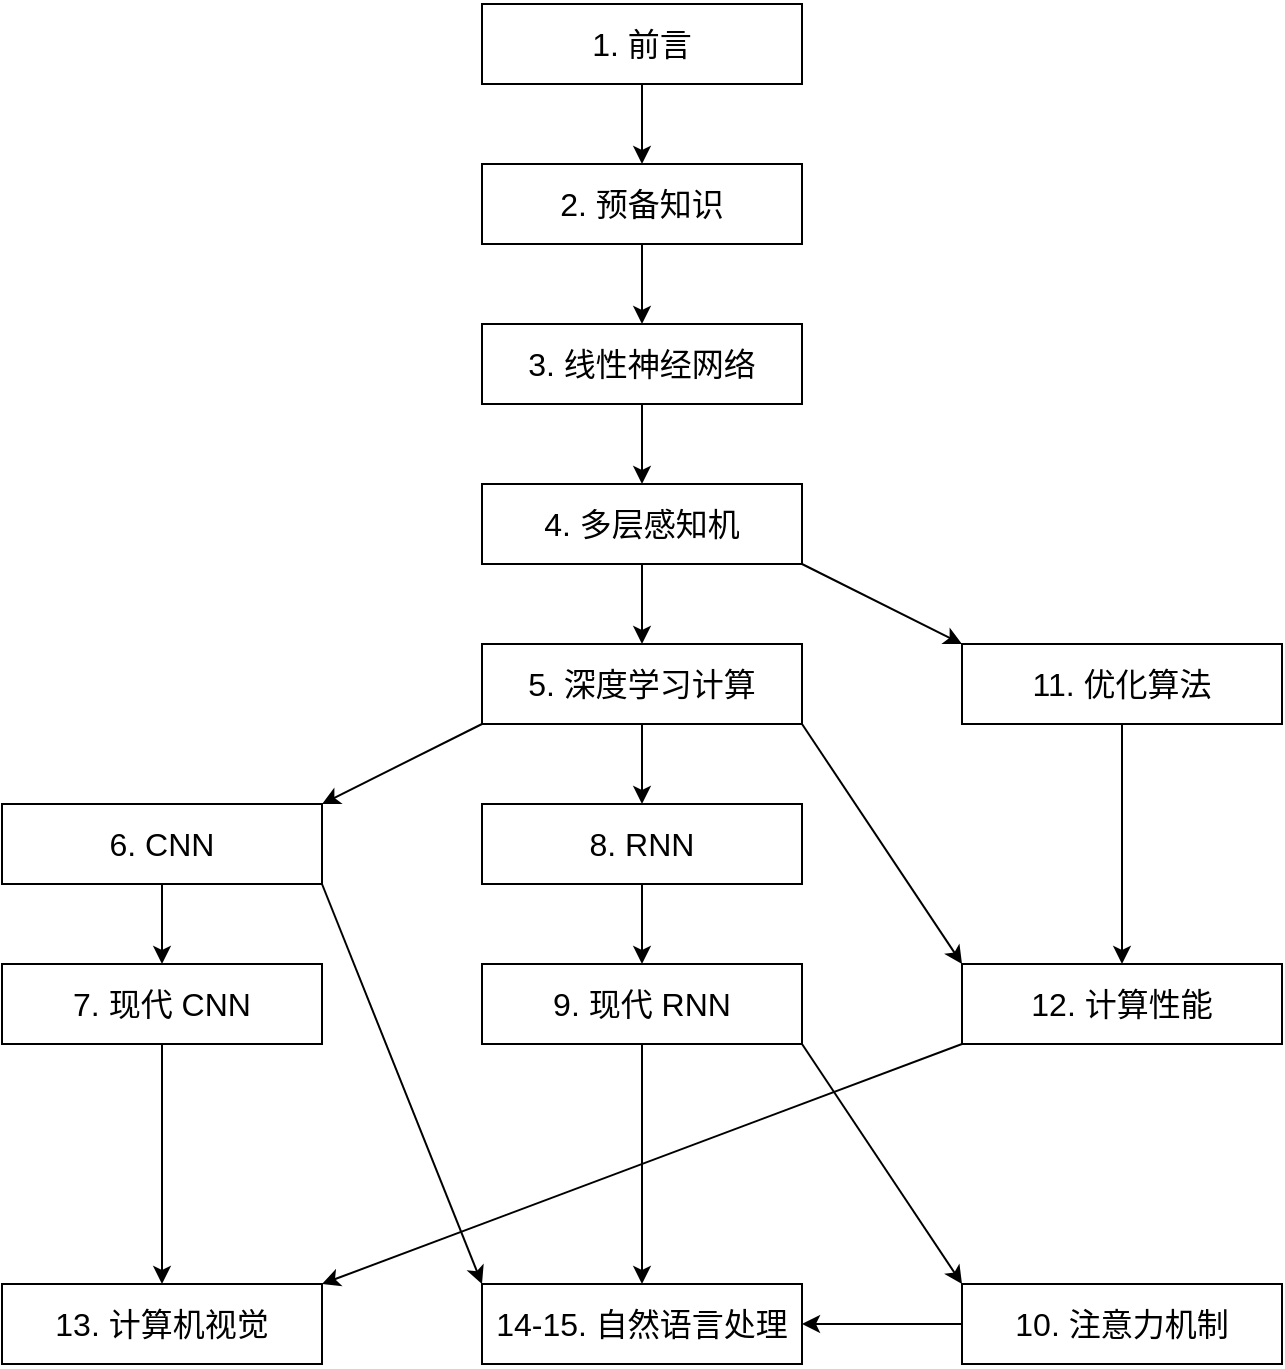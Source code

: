 <mxfile>
    <diagram id="ZZVRp5MmOj2BdVVu1Mc2" name="Page-1">
        <mxGraphModel dx="818" dy="984" grid="1" gridSize="10" guides="1" tooltips="1" connect="1" arrows="1" fold="1" page="1" pageScale="1" pageWidth="850" pageHeight="1100" background="none" math="0" shadow="0">
            <root>
                <mxCell id="0"/>
                <mxCell id="1" parent="0"/>
                <mxCell id="13" value="" style="edgeStyle=none;html=1;fontSize=16;" edge="1" parent="1" source="3" target="8">
                    <mxGeometry relative="1" as="geometry"/>
                </mxCell>
                <mxCell id="3" value="&lt;p&gt;&lt;font style=&quot;font-size: 16px;&quot;&gt;1. 前言&lt;/font&gt;&lt;/p&gt;" style="rounded=0;whiteSpace=wrap;html=1;" vertex="1" parent="1">
                    <mxGeometry x="320" y="40" width="160" height="40" as="geometry"/>
                </mxCell>
                <mxCell id="14" style="edgeStyle=none;html=1;exitX=0.5;exitY=1;exitDx=0;exitDy=0;entryX=0.5;entryY=0;entryDx=0;entryDy=0;fontSize=16;" edge="1" parent="1" source="8" target="11">
                    <mxGeometry relative="1" as="geometry"/>
                </mxCell>
                <mxCell id="8" value="&lt;p&gt;&lt;font style=&quot;font-size: 16px;&quot;&gt;2. 预备知识&lt;/font&gt;&lt;/p&gt;" style="rounded=0;whiteSpace=wrap;html=1;" vertex="1" parent="1">
                    <mxGeometry x="320" y="120" width="160" height="40" as="geometry"/>
                </mxCell>
                <mxCell id="15" style="edgeStyle=none;html=1;exitX=0.5;exitY=1;exitDx=0;exitDy=0;entryX=0.5;entryY=0;entryDx=0;entryDy=0;fontSize=16;" edge="1" parent="1" source="11" target="12">
                    <mxGeometry relative="1" as="geometry"/>
                </mxCell>
                <mxCell id="11" value="&lt;p&gt;&lt;font style=&quot;font-size: 16px;&quot;&gt;3. 线性神经网络&lt;/font&gt;&lt;/p&gt;" style="rounded=0;whiteSpace=wrap;html=1;" vertex="1" parent="1">
                    <mxGeometry x="320" y="200" width="160" height="40" as="geometry"/>
                </mxCell>
                <mxCell id="19" style="edgeStyle=none;html=1;exitX=0.5;exitY=1;exitDx=0;exitDy=0;entryX=0.5;entryY=0;entryDx=0;entryDy=0;fontSize=16;" edge="1" parent="1" source="12" target="17">
                    <mxGeometry relative="1" as="geometry"/>
                </mxCell>
                <mxCell id="34" style="edgeStyle=none;html=1;exitX=1;exitY=1;exitDx=0;exitDy=0;entryX=0;entryY=0;entryDx=0;entryDy=0;fontSize=16;" edge="1" parent="1" source="12" target="22">
                    <mxGeometry relative="1" as="geometry"/>
                </mxCell>
                <mxCell id="12" value="&lt;p&gt;&lt;font style=&quot;font-size: 16px;&quot;&gt;4. 多层感知机&lt;/font&gt;&lt;/p&gt;" style="rounded=0;whiteSpace=wrap;html=1;" vertex="1" parent="1">
                    <mxGeometry x="320" y="280" width="160" height="40" as="geometry"/>
                </mxCell>
                <mxCell id="16" style="edgeStyle=none;html=1;exitX=0.5;exitY=1;exitDx=0;exitDy=0;entryX=0.5;entryY=0;entryDx=0;entryDy=0;fontSize=16;" edge="1" parent="1" source="17" target="18">
                    <mxGeometry relative="1" as="geometry"/>
                </mxCell>
                <mxCell id="35" style="edgeStyle=none;html=1;exitX=1;exitY=1;exitDx=0;exitDy=0;entryX=0;entryY=0;entryDx=0;entryDy=0;fontSize=16;" edge="1" parent="1" source="17" target="28">
                    <mxGeometry relative="1" as="geometry"/>
                </mxCell>
                <mxCell id="36" style="edgeStyle=none;html=1;exitX=0;exitY=1;exitDx=0;exitDy=0;entryX=1;entryY=0;entryDx=0;entryDy=0;fontSize=16;" edge="1" parent="1" source="17" target="23">
                    <mxGeometry relative="1" as="geometry"/>
                </mxCell>
                <mxCell id="17" value="&lt;p&gt;&lt;font style=&quot;font-size: 16px;&quot;&gt;5. 深度学习计算&lt;/font&gt;&lt;/p&gt;" style="rounded=0;whiteSpace=wrap;html=1;" vertex="1" parent="1">
                    <mxGeometry x="320" y="360" width="160" height="40" as="geometry"/>
                </mxCell>
                <mxCell id="18" value="&lt;p&gt;&lt;font style=&quot;font-size: 16px;&quot;&gt;8. RNN&lt;/font&gt;&lt;/p&gt;" style="rounded=0;whiteSpace=wrap;html=1;" vertex="1" parent="1">
                    <mxGeometry x="320" y="440" width="160" height="40" as="geometry"/>
                </mxCell>
                <mxCell id="20" style="edgeStyle=none;html=1;exitX=0.5;exitY=1;exitDx=0;exitDy=0;entryX=0.5;entryY=0;entryDx=0;entryDy=0;fontSize=16;" edge="1" parent="1" target="21" source="18">
                    <mxGeometry relative="1" as="geometry">
                        <mxPoint x="400" y="480" as="sourcePoint"/>
                    </mxGeometry>
                </mxCell>
                <mxCell id="31" value="" style="edgeStyle=none;html=1;fontSize=16;" edge="1" parent="1" source="21" target="30">
                    <mxGeometry relative="1" as="geometry"/>
                </mxCell>
                <mxCell id="40" style="edgeStyle=none;html=1;exitX=1;exitY=1;exitDx=0;exitDy=0;entryX=0;entryY=0;entryDx=0;entryDy=0;fontSize=16;" edge="1" parent="1" source="21" target="32">
                    <mxGeometry relative="1" as="geometry"/>
                </mxCell>
                <mxCell id="21" value="&lt;p&gt;&lt;font style=&quot;font-size: 16px;&quot;&gt;9. 现代 RNN&lt;/font&gt;&lt;/p&gt;" style="rounded=0;whiteSpace=wrap;html=1;" vertex="1" parent="1">
                    <mxGeometry x="320" y="520" width="160" height="40" as="geometry"/>
                </mxCell>
                <mxCell id="29" value="" style="edgeStyle=none;html=1;fontSize=16;" edge="1" parent="1" source="22" target="28">
                    <mxGeometry relative="1" as="geometry"/>
                </mxCell>
                <mxCell id="22" value="&lt;p&gt;&lt;font style=&quot;font-size: 16px;&quot;&gt;11. 优化算法&lt;/font&gt;&lt;/p&gt;" style="rounded=0;whiteSpace=wrap;html=1;" vertex="1" parent="1">
                    <mxGeometry x="560" y="360" width="160" height="40" as="geometry"/>
                </mxCell>
                <mxCell id="27" style="edgeStyle=none;html=1;exitX=0.5;exitY=1;exitDx=0;exitDy=0;entryX=0.5;entryY=0;entryDx=0;entryDy=0;fontSize=16;" edge="1" parent="1" source="23" target="24">
                    <mxGeometry relative="1" as="geometry"/>
                </mxCell>
                <mxCell id="37" style="edgeStyle=none;html=1;exitX=1;exitY=1;exitDx=0;exitDy=0;entryX=0;entryY=0;entryDx=0;entryDy=0;fontSize=16;" edge="1" parent="1" source="23" target="30">
                    <mxGeometry relative="1" as="geometry"/>
                </mxCell>
                <mxCell id="23" value="&lt;p&gt;&lt;font style=&quot;font-size: 16px;&quot;&gt;6. CNN&lt;/font&gt;&lt;/p&gt;" style="rounded=0;whiteSpace=wrap;html=1;" vertex="1" parent="1">
                    <mxGeometry x="80" y="440" width="160" height="40" as="geometry"/>
                </mxCell>
                <mxCell id="26" value="" style="edgeStyle=none;html=1;fontSize=16;" edge="1" parent="1" source="24" target="25">
                    <mxGeometry relative="1" as="geometry"/>
                </mxCell>
                <mxCell id="24" value="&lt;p&gt;&lt;font style=&quot;font-size: 16px;&quot;&gt;7. 现代&amp;nbsp;&lt;/font&gt;&lt;span style=&quot;font-size: 16px; background-color: initial;&quot;&gt;CNN&lt;/span&gt;&lt;/p&gt;" style="rounded=0;whiteSpace=wrap;html=1;" vertex="1" parent="1">
                    <mxGeometry x="80" y="520" width="160" height="40" as="geometry"/>
                </mxCell>
                <mxCell id="25" value="&lt;p&gt;&lt;span style=&quot;font-size: 16px;&quot;&gt;13. 计算机视觉&lt;/span&gt;&lt;/p&gt;" style="rounded=0;whiteSpace=wrap;html=1;" vertex="1" parent="1">
                    <mxGeometry x="80" y="680" width="160" height="40" as="geometry"/>
                </mxCell>
                <mxCell id="38" style="edgeStyle=none;html=1;exitX=0;exitY=1;exitDx=0;exitDy=0;entryX=1;entryY=0;entryDx=0;entryDy=0;fontSize=16;" edge="1" parent="1" source="28" target="25">
                    <mxGeometry relative="1" as="geometry"/>
                </mxCell>
                <mxCell id="28" value="&lt;p&gt;&lt;font style=&quot;font-size: 16px;&quot;&gt;12. 计算性能&lt;/font&gt;&lt;/p&gt;" style="rounded=0;whiteSpace=wrap;html=1;" vertex="1" parent="1">
                    <mxGeometry x="560" y="520" width="160" height="40" as="geometry"/>
                </mxCell>
                <mxCell id="30" value="&lt;p&gt;&lt;font style=&quot;font-size: 16px;&quot;&gt;14-15. 自然语言处理&lt;/font&gt;&lt;/p&gt;" style="rounded=0;whiteSpace=wrap;html=1;" vertex="1" parent="1">
                    <mxGeometry x="320" y="680" width="160" height="40" as="geometry"/>
                </mxCell>
                <mxCell id="41" style="edgeStyle=none;html=1;exitX=0;exitY=0.5;exitDx=0;exitDy=0;entryX=1;entryY=0.5;entryDx=0;entryDy=0;fontSize=16;" edge="1" parent="1" source="32" target="30">
                    <mxGeometry relative="1" as="geometry"/>
                </mxCell>
                <mxCell id="32" value="&lt;p&gt;&lt;font style=&quot;font-size: 16px;&quot;&gt;10. 注意力机制&lt;/font&gt;&lt;/p&gt;" style="rounded=0;whiteSpace=wrap;html=1;" vertex="1" parent="1">
                    <mxGeometry x="560" y="680" width="160" height="40" as="geometry"/>
                </mxCell>
            </root>
        </mxGraphModel>
    </diagram>
</mxfile>